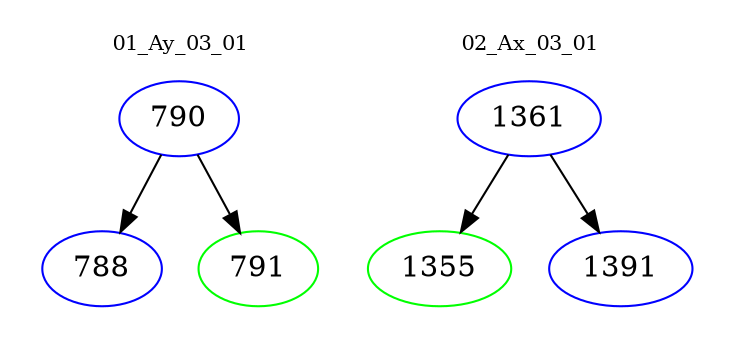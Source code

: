 digraph{
subgraph cluster_0 {
color = white
label = "01_Ay_03_01";
fontsize=10;
T0_790 [label="790", color="blue"]
T0_790 -> T0_788 [color="black"]
T0_788 [label="788", color="blue"]
T0_790 -> T0_791 [color="black"]
T0_791 [label="791", color="green"]
}
subgraph cluster_1 {
color = white
label = "02_Ax_03_01";
fontsize=10;
T1_1361 [label="1361", color="blue"]
T1_1361 -> T1_1355 [color="black"]
T1_1355 [label="1355", color="green"]
T1_1361 -> T1_1391 [color="black"]
T1_1391 [label="1391", color="blue"]
}
}

